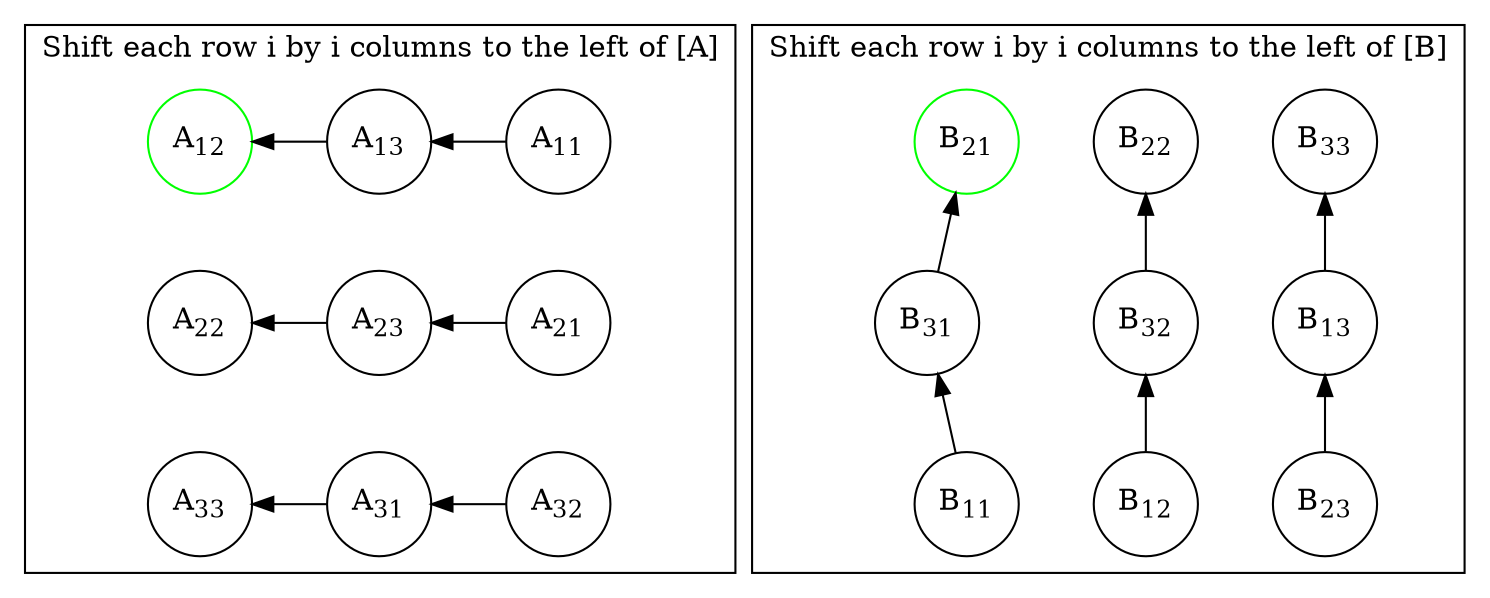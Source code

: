 digraph G {
 // splines="line";
  node [shape=circle,
      fixedsize=true, # don't allow nodes to change sizes dynamically
      width=0.7, nodesep = 0.5, ranksep = 0.5];
  
  subgraph cluster_0 {
   
    edge[dir="back"];//, style=invis];
    a[label = <A<SUB>12</SUB>>, color = green];
    b[label = <A<SUB>13</SUB>>];
    c[label = <A<SUB>11</SUB>>];
    d[label = <A<SUB>21</SUB>>];
//    e[label = <A<SUB>22</SUB>>];
//    f[label = <A<SUB>23</SUB>>];
    g[label = <A<SUB>33</SUB>>];
//    h[label = <A<SUB>32</SUB>>];
    i[label = <A<SUB>32</SUB>>];
    label = "Shift each row i by i columns to the left of [A]";

    d[label = <A<SUB>22</SUB>>];
    f[label = <A<SUB>21</SUB>>];
    e[label = <A<SUB>23</SUB>>];
    //g[label = < <S>A<SUB>31</SUB></S>>];
    h[label = <A<SUB>31</SUB>>];

    a -> b;
    b -> c;
    //a -> c[style=invis];
    a -> d[style=invis];
    c -> f[style=invis];
    f -> d[style=invis];
    d -> e[label = " "];
    e -> f;
    d -> g[style=invis];
        g -> h;
    h -> i;
    f -> i[style=invis];
    i -> g[style=invis];

    {rank = same; a;b;c}
    {rank = same; d;e;f}
    {rank = same; g;h;i}
  }

  subgraph cluster_1 {
    
    edge [dir="back"];
    a1[label = <B<SUB>21</SUB>>, color = green];
    b1[label = <B<SUB>12</SUB>>];
    c1[label = <B<SUB>33</SUB>>];
    d1[label = <B<SUB>31</SUB>>];
//    e1[label = <B<SUB>22</SUB>>];
//    f1[label = <B<SUB>23</SUB>>];
    g1[label = <B<SUB>11</SUB>>];
//    h1[label = <B<SUB>32</SUB>>];
    i1[label = <B<SUB>23</SUB>>];
    label = "Shift each row i by i columns to the left of [B]"

    b1[label = <B<SUB>22</SUB>>];
    h1[label = <B<SUB>12</SUB>>];
    e1[label = <B<SUB>32</SUB>>];
//    c1[label = < <S>B<SUB>13</SUB></S>>];
    f1[label = <B<SUB>13</SUB>>]

    c1 -> f1;
    f1 -> i1;
    g1 -> a1[style=invis];
    b1 -> e1;
    e1 -> h1;
   // h1 -> b1[style=invis];
    
    a1 -> b1[style=invis];
    b1 -> c1[style=invis];
    a1 -> d1;
    //d1 -> e1[style=invis];
    //e1 -> f1[style=invis];
    d1 -> g1;
    g1 -> h1[style=invis];
    //h1 -> i1;//[style=invis];
    //i1 -> c1;//[style=invis];

    {rank = same; a1;b1;c1}
    {rank = same; d1;e1;f1}
    {rank = same; g1;h1;i1}
  }

}

